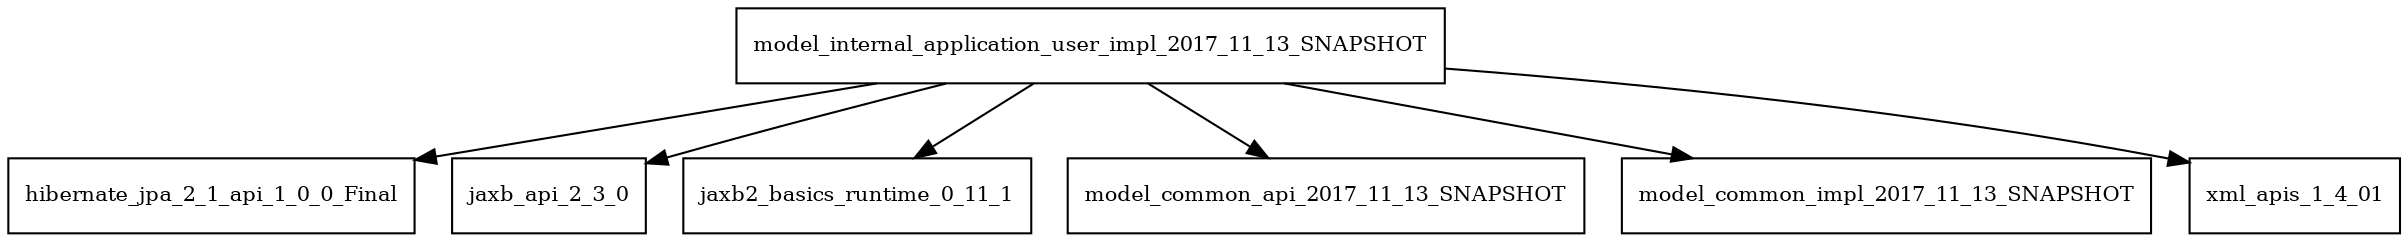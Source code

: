 digraph model_internal_application_user_impl_2017_11_13_SNAPSHOT_dependencies {
  node [shape = box, fontsize=10.0];
  model_internal_application_user_impl_2017_11_13_SNAPSHOT -> hibernate_jpa_2_1_api_1_0_0_Final;
  model_internal_application_user_impl_2017_11_13_SNAPSHOT -> jaxb_api_2_3_0;
  model_internal_application_user_impl_2017_11_13_SNAPSHOT -> jaxb2_basics_runtime_0_11_1;
  model_internal_application_user_impl_2017_11_13_SNAPSHOT -> model_common_api_2017_11_13_SNAPSHOT;
  model_internal_application_user_impl_2017_11_13_SNAPSHOT -> model_common_impl_2017_11_13_SNAPSHOT;
  model_internal_application_user_impl_2017_11_13_SNAPSHOT -> xml_apis_1_4_01;
}
